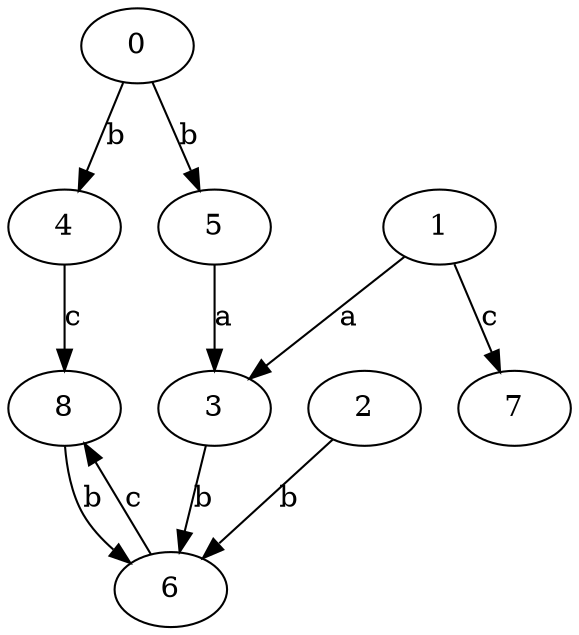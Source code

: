 strict digraph  {
0;
2;
3;
4;
5;
6;
7;
1;
8;
0 -> 4  [label=b];
0 -> 5  [label=b];
2 -> 6  [label=b];
3 -> 6  [label=b];
4 -> 8  [label=c];
5 -> 3  [label=a];
6 -> 8  [label=c];
1 -> 3  [label=a];
1 -> 7  [label=c];
8 -> 6  [label=b];
}

